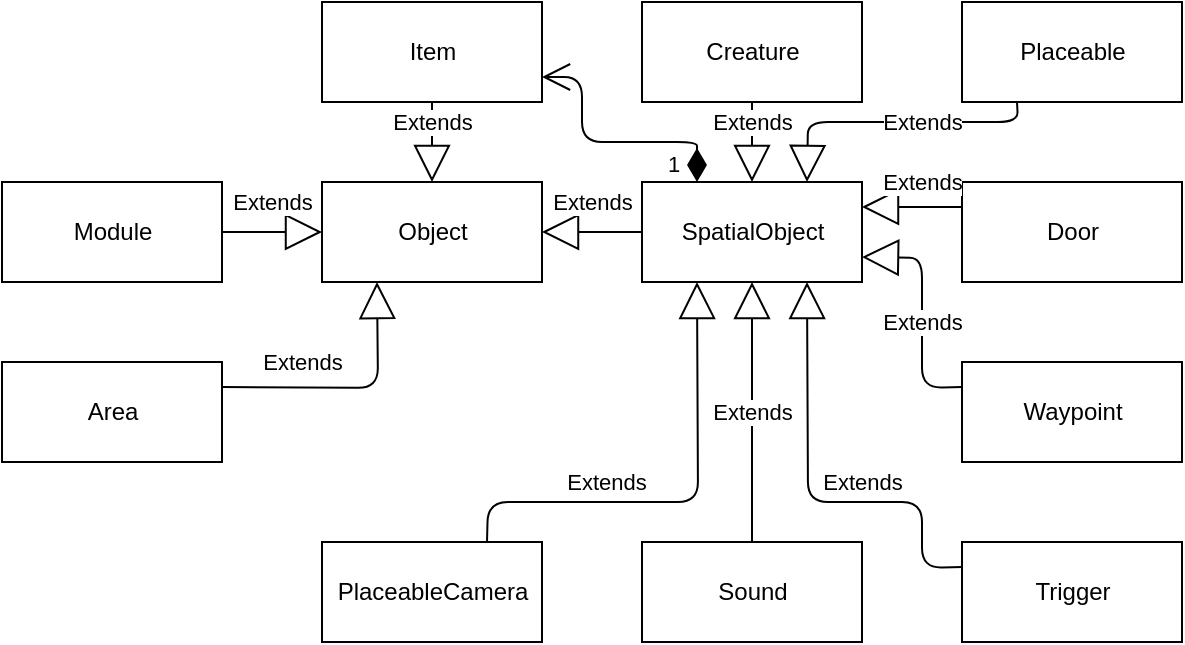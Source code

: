 <mxfile version="14.1.7" type="device"><diagram id="vtVdxf_1LBB0wncRTvX_" name="Page-1"><mxGraphModel dx="1422" dy="762" grid="1" gridSize="10" guides="1" tooltips="1" connect="1" arrows="1" fold="1" page="1" pageScale="1" pageWidth="827" pageHeight="1169" math="0" shadow="0"><root><mxCell id="0"/><mxCell id="1" parent="0"/><mxCell id="qtoS8MtI7DTYZ7mx9xS_-1" value="Object" style="html=1;" vertex="1" parent="1"><mxGeometry x="200" y="130" width="110" height="50" as="geometry"/></mxCell><mxCell id="qtoS8MtI7DTYZ7mx9xS_-2" value="SpatialObject" style="html=1;" vertex="1" parent="1"><mxGeometry x="360" y="130" width="110" height="50" as="geometry"/></mxCell><mxCell id="qtoS8MtI7DTYZ7mx9xS_-3" value="Module" style="html=1;" vertex="1" parent="1"><mxGeometry x="40" y="130" width="110" height="50" as="geometry"/></mxCell><mxCell id="qtoS8MtI7DTYZ7mx9xS_-4" value="Area" style="html=1;" vertex="1" parent="1"><mxGeometry x="40" y="220" width="110" height="50" as="geometry"/></mxCell><mxCell id="qtoS8MtI7DTYZ7mx9xS_-5" value="Creature" style="html=1;" vertex="1" parent="1"><mxGeometry x="360" y="40" width="110" height="50" as="geometry"/></mxCell><mxCell id="qtoS8MtI7DTYZ7mx9xS_-6" value="Placeable" style="html=1;" vertex="1" parent="1"><mxGeometry x="520" y="40" width="110" height="50" as="geometry"/></mxCell><mxCell id="qtoS8MtI7DTYZ7mx9xS_-7" value="Door" style="html=1;" vertex="1" parent="1"><mxGeometry x="520" y="130" width="110" height="50" as="geometry"/></mxCell><mxCell id="qtoS8MtI7DTYZ7mx9xS_-8" value="Waypoint" style="html=1;" vertex="1" parent="1"><mxGeometry x="520" y="220" width="110" height="50" as="geometry"/></mxCell><mxCell id="qtoS8MtI7DTYZ7mx9xS_-9" value="Trigger" style="html=1;" vertex="1" parent="1"><mxGeometry x="520" y="310" width="110" height="50" as="geometry"/></mxCell><mxCell id="qtoS8MtI7DTYZ7mx9xS_-10" value="Sound" style="html=1;" vertex="1" parent="1"><mxGeometry x="360" y="310" width="110" height="50" as="geometry"/></mxCell><mxCell id="qtoS8MtI7DTYZ7mx9xS_-11" value="PlaceableCamera" style="html=1;" vertex="1" parent="1"><mxGeometry x="200" y="310" width="110" height="50" as="geometry"/></mxCell><mxCell id="qtoS8MtI7DTYZ7mx9xS_-12" value="Item" style="html=1;" vertex="1" parent="1"><mxGeometry x="200" y="40" width="110" height="50" as="geometry"/></mxCell><mxCell id="qtoS8MtI7DTYZ7mx9xS_-13" value="Extends" style="endArrow=block;endSize=16;endFill=0;html=1;exitX=1;exitY=0.5;exitDx=0;exitDy=0;entryX=0;entryY=0.5;entryDx=0;entryDy=0;" edge="1" parent="1" source="qtoS8MtI7DTYZ7mx9xS_-3" target="qtoS8MtI7DTYZ7mx9xS_-1"><mxGeometry y="15" width="160" relative="1" as="geometry"><mxPoint x="160" y="155" as="sourcePoint"/><mxPoint x="360" y="200" as="targetPoint"/><mxPoint as="offset"/></mxGeometry></mxCell><mxCell id="qtoS8MtI7DTYZ7mx9xS_-14" value="Extends" style="endArrow=block;endSize=16;endFill=0;html=1;exitX=1;exitY=0.25;exitDx=0;exitDy=0;entryX=0.25;entryY=1;entryDx=0;entryDy=0;" edge="1" parent="1" source="qtoS8MtI7DTYZ7mx9xS_-4" target="qtoS8MtI7DTYZ7mx9xS_-1"><mxGeometry x="-0.391" y="13" width="160" relative="1" as="geometry"><mxPoint x="200" y="240" as="sourcePoint"/><mxPoint x="360" y="240" as="targetPoint"/><Array as="points"><mxPoint x="228" y="233"/></Array><mxPoint as="offset"/></mxGeometry></mxCell><mxCell id="qtoS8MtI7DTYZ7mx9xS_-16" value="Extends" style="endArrow=block;endSize=16;endFill=0;html=1;exitX=0.5;exitY=1;exitDx=0;exitDy=0;entryX=0.5;entryY=0;entryDx=0;entryDy=0;" edge="1" parent="1" source="qtoS8MtI7DTYZ7mx9xS_-12" target="qtoS8MtI7DTYZ7mx9xS_-1"><mxGeometry x="-0.5" width="160" relative="1" as="geometry"><mxPoint x="360" y="220" as="sourcePoint"/><mxPoint x="520" y="220" as="targetPoint"/><mxPoint as="offset"/></mxGeometry></mxCell><mxCell id="qtoS8MtI7DTYZ7mx9xS_-17" value="Extends" style="endArrow=block;endSize=16;endFill=0;html=1;exitX=0;exitY=0.5;exitDx=0;exitDy=0;entryX=1;entryY=0.5;entryDx=0;entryDy=0;" edge="1" parent="1" source="qtoS8MtI7DTYZ7mx9xS_-2" target="qtoS8MtI7DTYZ7mx9xS_-1"><mxGeometry y="-15" width="160" relative="1" as="geometry"><mxPoint x="400" y="260" as="sourcePoint"/><mxPoint x="560" y="260" as="targetPoint"/><mxPoint as="offset"/></mxGeometry></mxCell><mxCell id="qtoS8MtI7DTYZ7mx9xS_-18" value="Extends" style="endArrow=block;endSize=16;endFill=0;html=1;exitX=0.5;exitY=1;exitDx=0;exitDy=0;entryX=0.5;entryY=0;entryDx=0;entryDy=0;" edge="1" parent="1" source="qtoS8MtI7DTYZ7mx9xS_-5" target="qtoS8MtI7DTYZ7mx9xS_-2"><mxGeometry x="-0.5" width="160" relative="1" as="geometry"><mxPoint x="290" y="280" as="sourcePoint"/><mxPoint x="450" y="280" as="targetPoint"/><mxPoint as="offset"/></mxGeometry></mxCell><mxCell id="qtoS8MtI7DTYZ7mx9xS_-20" value="Extends" style="endArrow=block;endSize=16;endFill=0;html=1;exitX=0.25;exitY=1;exitDx=0;exitDy=0;entryX=0.75;entryY=0;entryDx=0;entryDy=0;" edge="1" parent="1" source="qtoS8MtI7DTYZ7mx9xS_-6" target="qtoS8MtI7DTYZ7mx9xS_-2"><mxGeometry x="-0.2" width="160" relative="1" as="geometry"><mxPoint x="740" y="140" as="sourcePoint"/><mxPoint x="900" y="140" as="targetPoint"/><Array as="points"><mxPoint x="548" y="100"/><mxPoint x="443" y="100"/></Array><mxPoint as="offset"/></mxGeometry></mxCell><mxCell id="qtoS8MtI7DTYZ7mx9xS_-22" value="Extends" style="endArrow=block;endSize=16;endFill=0;html=1;exitX=0;exitY=0.25;exitDx=0;exitDy=0;entryX=1;entryY=0.25;entryDx=0;entryDy=0;" edge="1" parent="1" source="qtoS8MtI7DTYZ7mx9xS_-7" target="qtoS8MtI7DTYZ7mx9xS_-2"><mxGeometry x="-0.2" y="-12" width="160" relative="1" as="geometry"><mxPoint x="400" y="230" as="sourcePoint"/><mxPoint x="560" y="230" as="targetPoint"/><mxPoint as="offset"/></mxGeometry></mxCell><mxCell id="qtoS8MtI7DTYZ7mx9xS_-26" value="1" style="endArrow=open;html=1;endSize=12;startArrow=diamondThin;startSize=14;startFill=1;edgeStyle=orthogonalEdgeStyle;align=left;verticalAlign=bottom;entryX=1;entryY=0.75;entryDx=0;entryDy=0;exitX=0.25;exitY=0;exitDx=0;exitDy=0;" edge="1" parent="1" source="qtoS8MtI7DTYZ7mx9xS_-2" target="qtoS8MtI7DTYZ7mx9xS_-12"><mxGeometry x="-1" y="18" relative="1" as="geometry"><mxPoint x="320" y="200" as="sourcePoint"/><mxPoint x="480" y="200" as="targetPoint"/><Array as="points"><mxPoint x="388" y="110"/><mxPoint x="330" y="110"/><mxPoint x="330" y="78"/></Array><mxPoint x="1" as="offset"/></mxGeometry></mxCell><mxCell id="qtoS8MtI7DTYZ7mx9xS_-27" value="Extends" style="endArrow=block;endSize=16;endFill=0;html=1;exitX=0;exitY=0.25;exitDx=0;exitDy=0;entryX=1;entryY=0.75;entryDx=0;entryDy=0;" edge="1" parent="1" source="qtoS8MtI7DTYZ7mx9xS_-8" target="qtoS8MtI7DTYZ7mx9xS_-2"><mxGeometry x="-0.078" width="160" relative="1" as="geometry"><mxPoint x="380" y="240" as="sourcePoint"/><mxPoint x="540" y="240" as="targetPoint"/><Array as="points"><mxPoint x="500" y="233"/><mxPoint x="500" y="168"/></Array><mxPoint as="offset"/></mxGeometry></mxCell><mxCell id="qtoS8MtI7DTYZ7mx9xS_-31" value="Extends" style="endArrow=block;endSize=16;endFill=0;html=1;exitX=0;exitY=0.25;exitDx=0;exitDy=0;entryX=0.75;entryY=1;entryDx=0;entryDy=0;" edge="1" parent="1" source="qtoS8MtI7DTYZ7mx9xS_-9" target="qtoS8MtI7DTYZ7mx9xS_-2"><mxGeometry x="-0.245" y="-10" width="160" relative="1" as="geometry"><mxPoint x="350" y="280" as="sourcePoint"/><mxPoint x="510" y="280" as="targetPoint"/><Array as="points"><mxPoint x="500" y="323"/><mxPoint x="500" y="290"/><mxPoint x="443" y="290"/></Array><mxPoint as="offset"/></mxGeometry></mxCell><mxCell id="qtoS8MtI7DTYZ7mx9xS_-32" value="Extends" style="endArrow=block;endSize=16;endFill=0;html=1;exitX=0.5;exitY=0;exitDx=0;exitDy=0;entryX=0.5;entryY=1;entryDx=0;entryDy=0;" edge="1" parent="1" source="qtoS8MtI7DTYZ7mx9xS_-10" target="qtoS8MtI7DTYZ7mx9xS_-2"><mxGeometry width="160" relative="1" as="geometry"><mxPoint x="360" y="270" as="sourcePoint"/><mxPoint x="520" y="270" as="targetPoint"/></mxGeometry></mxCell><mxCell id="qtoS8MtI7DTYZ7mx9xS_-33" value="Extends" style="endArrow=block;endSize=16;endFill=0;html=1;entryX=0.25;entryY=1;entryDx=0;entryDy=0;exitX=0.75;exitY=0;exitDx=0;exitDy=0;" edge="1" parent="1" source="qtoS8MtI7DTYZ7mx9xS_-11" target="qtoS8MtI7DTYZ7mx9xS_-2"><mxGeometry x="-0.327" y="10" width="160" relative="1" as="geometry"><mxPoint x="250" y="260" as="sourcePoint"/><mxPoint x="410" y="260" as="targetPoint"/><Array as="points"><mxPoint x="283" y="290"/><mxPoint x="388" y="290"/></Array><mxPoint as="offset"/></mxGeometry></mxCell></root></mxGraphModel></diagram></mxfile>